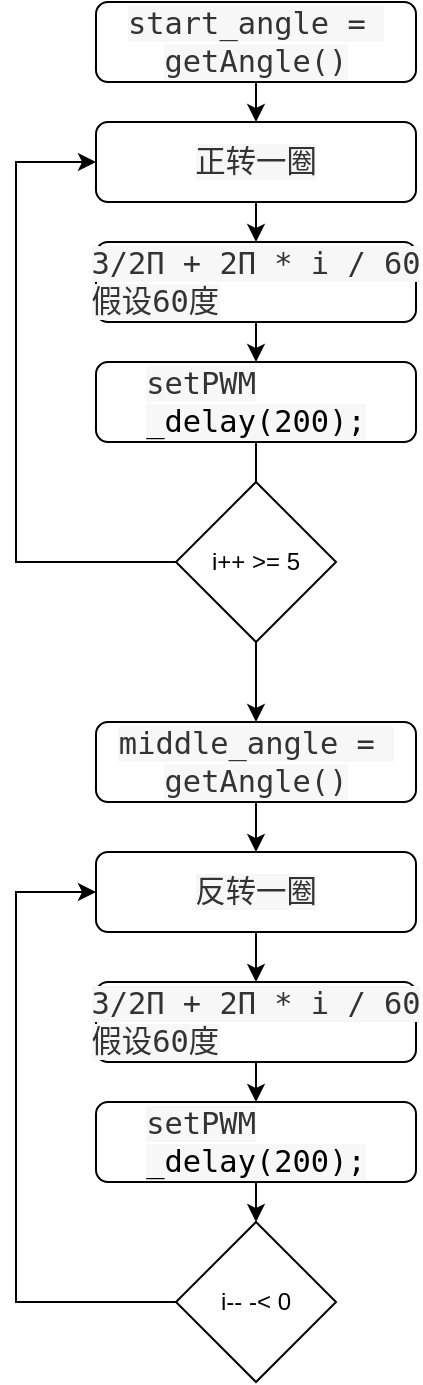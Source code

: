 <mxfile version="24.8.4">
  <diagram name="编码器校准" id="xJbsjqbS6_cpSzp8TfTc">
    <mxGraphModel dx="954" dy="558" grid="1" gridSize="10" guides="1" tooltips="1" connect="1" arrows="1" fold="1" page="1" pageScale="1" pageWidth="827" pageHeight="1169" math="0" shadow="0">
      <root>
        <mxCell id="0" />
        <mxCell id="1" parent="0" />
        <mxCell id="xKhOxyHbj1bSHCMPvie2-8" style="edgeStyle=orthogonalEdgeStyle;rounded=0;orthogonalLoop=1;jettySize=auto;html=1;exitX=0.5;exitY=1;exitDx=0;exitDy=0;entryX=0.5;entryY=0;entryDx=0;entryDy=0;" edge="1" parent="1" source="xKhOxyHbj1bSHCMPvie2-1" target="xKhOxyHbj1bSHCMPvie2-2">
          <mxGeometry relative="1" as="geometry" />
        </mxCell>
        <mxCell id="xKhOxyHbj1bSHCMPvie2-1" value="&lt;span style=&quot;color: rgb(51, 51, 51); font-family: Inconsolata, Consolas, Menlo, Monaco, &amp;quot;Andale Mono WT&amp;quot;, &amp;quot;Andale Mono&amp;quot;, &amp;quot;Lucida Console&amp;quot;, &amp;quot;DejaVu Sans Mono&amp;quot;, &amp;quot;Bitstream Vera Sans Mono&amp;quot;, &amp;quot;Courier New&amp;quot;, Courier, monospace; font-size: 15.2px; text-align: left; white-space: pre; background-color: rgb(247, 247, 247);&quot;&gt;start_angle = &lt;/span&gt;&lt;div&gt;&lt;span style=&quot;color: rgb(51, 51, 51); font-family: Inconsolata, Consolas, Menlo, Monaco, &amp;quot;Andale Mono WT&amp;quot;, &amp;quot;Andale Mono&amp;quot;, &amp;quot;Lucida Console&amp;quot;, &amp;quot;DejaVu Sans Mono&amp;quot;, &amp;quot;Bitstream Vera Sans Mono&amp;quot;, &amp;quot;Courier New&amp;quot;, Courier, monospace; font-size: 15.2px; text-align: left; white-space: pre; background-color: rgb(247, 247, 247);&quot;&gt;getAngle()&lt;/span&gt;&lt;/div&gt;" style="rounded=1;whiteSpace=wrap;html=1;" vertex="1" parent="1">
          <mxGeometry x="160" y="160" width="160" height="40" as="geometry" />
        </mxCell>
        <mxCell id="xKhOxyHbj1bSHCMPvie2-7" style="edgeStyle=orthogonalEdgeStyle;rounded=0;orthogonalLoop=1;jettySize=auto;html=1;exitX=0.5;exitY=1;exitDx=0;exitDy=0;entryX=0.5;entryY=0;entryDx=0;entryDy=0;" edge="1" parent="1" source="xKhOxyHbj1bSHCMPvie2-2" target="xKhOxyHbj1bSHCMPvie2-3">
          <mxGeometry relative="1" as="geometry" />
        </mxCell>
        <mxCell id="xKhOxyHbj1bSHCMPvie2-2" value="&lt;div style=&quot;text-align: left;&quot;&gt;&lt;font face=&quot;Inconsolata, Consolas, Menlo, Monaco, Andale Mono WT, Andale Mono, Lucida Console, DejaVu Sans Mono, Bitstream Vera Sans Mono, Courier New, Courier, monospace&quot; color=&quot;#333333&quot;&gt;&lt;span style=&quot;font-size: 15.2px; white-space: pre; background-color: rgb(247, 247, 247);&quot;&gt;正转一圈&lt;/span&gt;&lt;/font&gt;&lt;/div&gt;" style="rounded=1;whiteSpace=wrap;html=1;" vertex="1" parent="1">
          <mxGeometry x="160" y="220" width="160" height="40" as="geometry" />
        </mxCell>
        <mxCell id="xKhOxyHbj1bSHCMPvie2-9" style="edgeStyle=orthogonalEdgeStyle;rounded=0;orthogonalLoop=1;jettySize=auto;html=1;exitX=0.5;exitY=1;exitDx=0;exitDy=0;entryX=0.5;entryY=0;entryDx=0;entryDy=0;" edge="1" parent="1" source="xKhOxyHbj1bSHCMPvie2-3" target="xKhOxyHbj1bSHCMPvie2-4">
          <mxGeometry relative="1" as="geometry" />
        </mxCell>
        <mxCell id="xKhOxyHbj1bSHCMPvie2-3" value="&lt;div style=&quot;text-align: left;&quot;&gt;&lt;font face=&quot;Inconsolata, Consolas, Menlo, Monaco, Andale Mono WT, Andale Mono, Lucida Console, DejaVu Sans Mono, Bitstream Vera Sans Mono, Courier New, Courier, monospace&quot; color=&quot;#333333&quot;&gt;&lt;span style=&quot;font-size: 15.2px; white-space: pre; background-color: rgb(247, 247, 247);&quot;&gt;3/2Π + 2Π * i / 60&lt;/span&gt;&lt;/font&gt;&lt;/div&gt;&lt;div style=&quot;text-align: left;&quot;&gt;&lt;font face=&quot;Inconsolata, Consolas, Menlo, Monaco, Andale Mono WT, Andale Mono, Lucida Console, DejaVu Sans Mono, Bitstream Vera Sans Mono, Courier New, Courier, monospace&quot; color=&quot;#333333&quot;&gt;&lt;span style=&quot;font-size: 15.2px; white-space: pre; background-color: rgb(247, 247, 247);&quot;&gt;假设60度&lt;/span&gt;&lt;/font&gt;&lt;/div&gt;" style="rounded=1;whiteSpace=wrap;html=1;" vertex="1" parent="1">
          <mxGeometry x="160" y="280" width="160" height="40" as="geometry" />
        </mxCell>
        <mxCell id="xKhOxyHbj1bSHCMPvie2-10" style="edgeStyle=orthogonalEdgeStyle;rounded=0;orthogonalLoop=1;jettySize=auto;html=1;exitX=0.5;exitY=1;exitDx=0;exitDy=0;entryX=0.5;entryY=0;entryDx=0;entryDy=0;" edge="1" parent="1" source="xKhOxyHbj1bSHCMPvie2-4">
          <mxGeometry relative="1" as="geometry">
            <mxPoint x="240" y="480" as="targetPoint" />
          </mxGeometry>
        </mxCell>
        <mxCell id="xKhOxyHbj1bSHCMPvie2-4" value="&lt;div style=&quot;text-align: left;&quot;&gt;&lt;font face=&quot;Inconsolata, Consolas, Menlo, Monaco, Andale Mono WT, Andale Mono, Lucida Console, DejaVu Sans Mono, Bitstream Vera Sans Mono, Courier New, Courier, monospace&quot; color=&quot;#333333&quot;&gt;&lt;span style=&quot;font-size: 15.2px; white-space: pre; background-color: rgb(247, 247, 247);&quot;&gt;setPWM&lt;/span&gt;&lt;/font&gt;&lt;/div&gt;&lt;div style=&quot;text-align: left;&quot;&gt;&lt;span style=&quot;box-sizing: inherit; font-size: 15.2px; -webkit-tap-highlight-color: rgba(0, 0, 0, 0); text-size-adjust: none; scrollbar-color: hsla(var(--mono-hue), var(--mono-saturation), 50%, 0.3) hsla(var(--mono-hue), var(--mono-saturation), 50%, 0.1); scrollbar-width: thin; color: var(--code-theme-function); font-family: Inconsolata, Consolas, Menlo, Monaco, &amp;quot;Andale Mono WT&amp;quot;, &amp;quot;Andale Mono&amp;quot;, &amp;quot;Lucida Console&amp;quot;, &amp;quot;DejaVu Sans Mono&amp;quot;, &amp;quot;Bitstream Vera Sans Mono&amp;quot;, &amp;quot;Courier New&amp;quot;, Courier, monospace; white-space: pre; background-color: rgb(247, 247, 247);&quot; class=&quot;token function&quot;&gt;_delay&lt;/span&gt;&lt;span style=&quot;box-sizing: inherit; font-size: 15.2px; -webkit-tap-highlight-color: rgba(0, 0, 0, 0); text-size-adjust: none; scrollbar-color: hsla(var(--mono-hue), var(--mono-saturation), 50%, 0.3) hsla(var(--mono-hue), var(--mono-saturation), 50%, 0.1); scrollbar-width: thin; color: var(--code-theme-punctuation); font-family: Inconsolata, Consolas, Menlo, Monaco, &amp;quot;Andale Mono WT&amp;quot;, &amp;quot;Andale Mono&amp;quot;, &amp;quot;Lucida Console&amp;quot;, &amp;quot;DejaVu Sans Mono&amp;quot;, &amp;quot;Bitstream Vera Sans Mono&amp;quot;, &amp;quot;Courier New&amp;quot;, Courier, monospace; white-space: pre; background-color: rgb(247, 247, 247);&quot; class=&quot;token punctuation&quot;&gt;(&lt;/span&gt;&lt;span style=&quot;box-sizing: inherit; font-size: 15.2px; -webkit-tap-highlight-color: rgba(0, 0, 0, 0); text-size-adjust: none; scrollbar-color: hsla(var(--mono-hue), var(--mono-saturation), 50%, 0.3) hsla(var(--mono-hue), var(--mono-saturation), 50%, 0.1); scrollbar-width: thin; color: var(--code-theme-tag); font-family: Inconsolata, Consolas, Menlo, Monaco, &amp;quot;Andale Mono WT&amp;quot;, &amp;quot;Andale Mono&amp;quot;, &amp;quot;Lucida Console&amp;quot;, &amp;quot;DejaVu Sans Mono&amp;quot;, &amp;quot;Bitstream Vera Sans Mono&amp;quot;, &amp;quot;Courier New&amp;quot;, Courier, monospace; white-space: pre; background-color: rgb(247, 247, 247);&quot; class=&quot;token number&quot;&gt;200&lt;/span&gt;&lt;span style=&quot;box-sizing: inherit; font-size: 15.2px; -webkit-tap-highlight-color: rgba(0, 0, 0, 0); text-size-adjust: none; scrollbar-color: hsla(var(--mono-hue), var(--mono-saturation), 50%, 0.3) hsla(var(--mono-hue), var(--mono-saturation), 50%, 0.1); scrollbar-width: thin; color: var(--code-theme-punctuation); font-family: Inconsolata, Consolas, Menlo, Monaco, &amp;quot;Andale Mono WT&amp;quot;, &amp;quot;Andale Mono&amp;quot;, &amp;quot;Lucida Console&amp;quot;, &amp;quot;DejaVu Sans Mono&amp;quot;, &amp;quot;Bitstream Vera Sans Mono&amp;quot;, &amp;quot;Courier New&amp;quot;, Courier, monospace; white-space: pre; background-color: rgb(247, 247, 247);&quot; class=&quot;token punctuation&quot;&gt;)&lt;/span&gt;&lt;span style=&quot;box-sizing: inherit; font-size: 15.2px; -webkit-tap-highlight-color: rgba(0, 0, 0, 0); text-size-adjust: none; scrollbar-color: hsla(var(--mono-hue), var(--mono-saturation), 50%, 0.3) hsla(var(--mono-hue), var(--mono-saturation), 50%, 0.1); scrollbar-width: thin; color: var(--code-theme-punctuation); font-family: Inconsolata, Consolas, Menlo, Monaco, &amp;quot;Andale Mono WT&amp;quot;, &amp;quot;Andale Mono&amp;quot;, &amp;quot;Lucida Console&amp;quot;, &amp;quot;DejaVu Sans Mono&amp;quot;, &amp;quot;Bitstream Vera Sans Mono&amp;quot;, &amp;quot;Courier New&amp;quot;, Courier, monospace; white-space: pre; background-color: rgb(247, 247, 247);&quot; class=&quot;token punctuation&quot;&gt;;&lt;/span&gt;&lt;font face=&quot;Inconsolata, Consolas, Menlo, Monaco, Andale Mono WT, Andale Mono, Lucida Console, DejaVu Sans Mono, Bitstream Vera Sans Mono, Courier New, Courier, monospace&quot; color=&quot;#333333&quot;&gt;&lt;span style=&quot;font-size: 15.2px; white-space: pre; background-color: rgb(247, 247, 247);&quot;&gt;&lt;/span&gt;&lt;/font&gt;&lt;/div&gt;" style="rounded=1;whiteSpace=wrap;html=1;" vertex="1" parent="1">
          <mxGeometry x="160" y="340" width="160" height="40" as="geometry" />
        </mxCell>
        <mxCell id="xKhOxyHbj1bSHCMPvie2-6" style="edgeStyle=orthogonalEdgeStyle;rounded=0;orthogonalLoop=1;jettySize=auto;html=1;entryX=0;entryY=0.5;entryDx=0;entryDy=0;exitX=0;exitY=0.5;exitDx=0;exitDy=0;" edge="1" parent="1" source="xKhOxyHbj1bSHCMPvie2-11" target="xKhOxyHbj1bSHCMPvie2-2">
          <mxGeometry relative="1" as="geometry">
            <mxPoint x="160" y="500" as="sourcePoint" />
            <Array as="points">
              <mxPoint x="120" y="440" />
              <mxPoint x="120" y="240" />
            </Array>
          </mxGeometry>
        </mxCell>
        <mxCell id="xKhOxyHbj1bSHCMPvie2-13" style="edgeStyle=orthogonalEdgeStyle;rounded=0;orthogonalLoop=1;jettySize=auto;html=1;exitX=0.5;exitY=1;exitDx=0;exitDy=0;entryX=0.5;entryY=0;entryDx=0;entryDy=0;" edge="1" parent="1" source="xKhOxyHbj1bSHCMPvie2-11" target="xKhOxyHbj1bSHCMPvie2-12">
          <mxGeometry relative="1" as="geometry" />
        </mxCell>
        <mxCell id="xKhOxyHbj1bSHCMPvie2-11" value="i++ &amp;gt;= 5" style="rhombus;whiteSpace=wrap;html=1;" vertex="1" parent="1">
          <mxGeometry x="200" y="400" width="80" height="80" as="geometry" />
        </mxCell>
        <mxCell id="xKhOxyHbj1bSHCMPvie2-15" style="edgeStyle=orthogonalEdgeStyle;rounded=0;orthogonalLoop=1;jettySize=auto;html=1;exitX=0.5;exitY=1;exitDx=0;exitDy=0;" edge="1" parent="1" source="xKhOxyHbj1bSHCMPvie2-12" target="xKhOxyHbj1bSHCMPvie2-14">
          <mxGeometry relative="1" as="geometry" />
        </mxCell>
        <mxCell id="xKhOxyHbj1bSHCMPvie2-12" value="&lt;span style=&quot;color: rgb(51, 51, 51); font-family: Inconsolata, Consolas, Menlo, Monaco, &amp;quot;Andale Mono WT&amp;quot;, &amp;quot;Andale Mono&amp;quot;, &amp;quot;Lucida Console&amp;quot;, &amp;quot;DejaVu Sans Mono&amp;quot;, &amp;quot;Bitstream Vera Sans Mono&amp;quot;, &amp;quot;Courier New&amp;quot;, Courier, monospace; font-size: 15.2px; text-align: left; white-space: pre; background-color: rgb(247, 247, 247);&quot;&gt;middle_angle = &lt;/span&gt;&lt;div&gt;&lt;span style=&quot;color: rgb(51, 51, 51); font-family: Inconsolata, Consolas, Menlo, Monaco, &amp;quot;Andale Mono WT&amp;quot;, &amp;quot;Andale Mono&amp;quot;, &amp;quot;Lucida Console&amp;quot;, &amp;quot;DejaVu Sans Mono&amp;quot;, &amp;quot;Bitstream Vera Sans Mono&amp;quot;, &amp;quot;Courier New&amp;quot;, Courier, monospace; font-size: 15.2px; text-align: left; white-space: pre; background-color: rgb(247, 247, 247);&quot;&gt;getAngle()&lt;/span&gt;&lt;/div&gt;" style="rounded=1;whiteSpace=wrap;html=1;" vertex="1" parent="1">
          <mxGeometry x="160" y="520" width="160" height="40" as="geometry" />
        </mxCell>
        <mxCell id="xKhOxyHbj1bSHCMPvie2-17" style="edgeStyle=orthogonalEdgeStyle;rounded=0;orthogonalLoop=1;jettySize=auto;html=1;exitX=0.5;exitY=1;exitDx=0;exitDy=0;" edge="1" parent="1" source="xKhOxyHbj1bSHCMPvie2-14" target="xKhOxyHbj1bSHCMPvie2-16">
          <mxGeometry relative="1" as="geometry" />
        </mxCell>
        <mxCell id="xKhOxyHbj1bSHCMPvie2-14" value="&lt;div style=&quot;text-align: left;&quot;&gt;&lt;font face=&quot;Inconsolata, Consolas, Menlo, Monaco, Andale Mono WT, Andale Mono, Lucida Console, DejaVu Sans Mono, Bitstream Vera Sans Mono, Courier New, Courier, monospace&quot; color=&quot;#333333&quot;&gt;&lt;span style=&quot;font-size: 15.2px; white-space: pre; background-color: rgb(247, 247, 247);&quot;&gt;反转一圈&lt;/span&gt;&lt;/font&gt;&lt;/div&gt;" style="rounded=1;whiteSpace=wrap;html=1;" vertex="1" parent="1">
          <mxGeometry x="160" y="585" width="160" height="40" as="geometry" />
        </mxCell>
        <mxCell id="xKhOxyHbj1bSHCMPvie2-19" style="edgeStyle=orthogonalEdgeStyle;rounded=0;orthogonalLoop=1;jettySize=auto;html=1;exitX=0.5;exitY=1;exitDx=0;exitDy=0;entryX=0.5;entryY=0;entryDx=0;entryDy=0;" edge="1" parent="1" source="xKhOxyHbj1bSHCMPvie2-16" target="xKhOxyHbj1bSHCMPvie2-18">
          <mxGeometry relative="1" as="geometry" />
        </mxCell>
        <mxCell id="xKhOxyHbj1bSHCMPvie2-16" value="&lt;div style=&quot;text-align: left;&quot;&gt;&lt;font face=&quot;Inconsolata, Consolas, Menlo, Monaco, Andale Mono WT, Andale Mono, Lucida Console, DejaVu Sans Mono, Bitstream Vera Sans Mono, Courier New, Courier, monospace&quot; color=&quot;#333333&quot;&gt;&lt;span style=&quot;font-size: 15.2px; white-space: pre; background-color: rgb(247, 247, 247);&quot;&gt;3/2Π + 2Π * i / 60&lt;/span&gt;&lt;/font&gt;&lt;/div&gt;&lt;div style=&quot;text-align: left;&quot;&gt;&lt;font face=&quot;Inconsolata, Consolas, Menlo, Monaco, Andale Mono WT, Andale Mono, Lucida Console, DejaVu Sans Mono, Bitstream Vera Sans Mono, Courier New, Courier, monospace&quot; color=&quot;#333333&quot;&gt;&lt;span style=&quot;font-size: 15.2px; white-space: pre; background-color: rgb(247, 247, 247);&quot;&gt;假设60度&lt;/span&gt;&lt;/font&gt;&lt;/div&gt;" style="rounded=1;whiteSpace=wrap;html=1;" vertex="1" parent="1">
          <mxGeometry x="160" y="650" width="160" height="40" as="geometry" />
        </mxCell>
        <mxCell id="xKhOxyHbj1bSHCMPvie2-21" style="edgeStyle=orthogonalEdgeStyle;rounded=0;orthogonalLoop=1;jettySize=auto;html=1;exitX=0.5;exitY=1;exitDx=0;exitDy=0;entryX=0.5;entryY=0;entryDx=0;entryDy=0;" edge="1" parent="1" source="xKhOxyHbj1bSHCMPvie2-18" target="xKhOxyHbj1bSHCMPvie2-20">
          <mxGeometry relative="1" as="geometry" />
        </mxCell>
        <mxCell id="xKhOxyHbj1bSHCMPvie2-18" value="&lt;div style=&quot;text-align: left;&quot;&gt;&lt;font face=&quot;Inconsolata, Consolas, Menlo, Monaco, Andale Mono WT, Andale Mono, Lucida Console, DejaVu Sans Mono, Bitstream Vera Sans Mono, Courier New, Courier, monospace&quot; color=&quot;#333333&quot;&gt;&lt;span style=&quot;font-size: 15.2px; white-space: pre; background-color: rgb(247, 247, 247);&quot;&gt;setPWM&lt;/span&gt;&lt;/font&gt;&lt;/div&gt;&lt;div style=&quot;text-align: left;&quot;&gt;&lt;span style=&quot;box-sizing: inherit; font-size: 15.2px; -webkit-tap-highlight-color: rgba(0, 0, 0, 0); text-size-adjust: none; scrollbar-color: hsla(var(--mono-hue), var(--mono-saturation), 50%, 0.3) hsla(var(--mono-hue), var(--mono-saturation), 50%, 0.1); scrollbar-width: thin; color: var(--code-theme-function); font-family: Inconsolata, Consolas, Menlo, Monaco, &amp;quot;Andale Mono WT&amp;quot;, &amp;quot;Andale Mono&amp;quot;, &amp;quot;Lucida Console&amp;quot;, &amp;quot;DejaVu Sans Mono&amp;quot;, &amp;quot;Bitstream Vera Sans Mono&amp;quot;, &amp;quot;Courier New&amp;quot;, Courier, monospace; white-space: pre; background-color: rgb(247, 247, 247);&quot; class=&quot;token function&quot;&gt;_delay&lt;/span&gt;&lt;span style=&quot;box-sizing: inherit; font-size: 15.2px; -webkit-tap-highlight-color: rgba(0, 0, 0, 0); text-size-adjust: none; scrollbar-color: hsla(var(--mono-hue), var(--mono-saturation), 50%, 0.3) hsla(var(--mono-hue), var(--mono-saturation), 50%, 0.1); scrollbar-width: thin; color: var(--code-theme-punctuation); font-family: Inconsolata, Consolas, Menlo, Monaco, &amp;quot;Andale Mono WT&amp;quot;, &amp;quot;Andale Mono&amp;quot;, &amp;quot;Lucida Console&amp;quot;, &amp;quot;DejaVu Sans Mono&amp;quot;, &amp;quot;Bitstream Vera Sans Mono&amp;quot;, &amp;quot;Courier New&amp;quot;, Courier, monospace; white-space: pre; background-color: rgb(247, 247, 247);&quot; class=&quot;token punctuation&quot;&gt;(&lt;/span&gt;&lt;span style=&quot;box-sizing: inherit; font-size: 15.2px; -webkit-tap-highlight-color: rgba(0, 0, 0, 0); text-size-adjust: none; scrollbar-color: hsla(var(--mono-hue), var(--mono-saturation), 50%, 0.3) hsla(var(--mono-hue), var(--mono-saturation), 50%, 0.1); scrollbar-width: thin; color: var(--code-theme-tag); font-family: Inconsolata, Consolas, Menlo, Monaco, &amp;quot;Andale Mono WT&amp;quot;, &amp;quot;Andale Mono&amp;quot;, &amp;quot;Lucida Console&amp;quot;, &amp;quot;DejaVu Sans Mono&amp;quot;, &amp;quot;Bitstream Vera Sans Mono&amp;quot;, &amp;quot;Courier New&amp;quot;, Courier, monospace; white-space: pre; background-color: rgb(247, 247, 247);&quot; class=&quot;token number&quot;&gt;200&lt;/span&gt;&lt;span style=&quot;box-sizing: inherit; font-size: 15.2px; -webkit-tap-highlight-color: rgba(0, 0, 0, 0); text-size-adjust: none; scrollbar-color: hsla(var(--mono-hue), var(--mono-saturation), 50%, 0.3) hsla(var(--mono-hue), var(--mono-saturation), 50%, 0.1); scrollbar-width: thin; color: var(--code-theme-punctuation); font-family: Inconsolata, Consolas, Menlo, Monaco, &amp;quot;Andale Mono WT&amp;quot;, &amp;quot;Andale Mono&amp;quot;, &amp;quot;Lucida Console&amp;quot;, &amp;quot;DejaVu Sans Mono&amp;quot;, &amp;quot;Bitstream Vera Sans Mono&amp;quot;, &amp;quot;Courier New&amp;quot;, Courier, monospace; white-space: pre; background-color: rgb(247, 247, 247);&quot; class=&quot;token punctuation&quot;&gt;)&lt;/span&gt;&lt;span style=&quot;box-sizing: inherit; font-size: 15.2px; -webkit-tap-highlight-color: rgba(0, 0, 0, 0); text-size-adjust: none; scrollbar-color: hsla(var(--mono-hue), var(--mono-saturation), 50%, 0.3) hsla(var(--mono-hue), var(--mono-saturation), 50%, 0.1); scrollbar-width: thin; color: var(--code-theme-punctuation); font-family: Inconsolata, Consolas, Menlo, Monaco, &amp;quot;Andale Mono WT&amp;quot;, &amp;quot;Andale Mono&amp;quot;, &amp;quot;Lucida Console&amp;quot;, &amp;quot;DejaVu Sans Mono&amp;quot;, &amp;quot;Bitstream Vera Sans Mono&amp;quot;, &amp;quot;Courier New&amp;quot;, Courier, monospace; white-space: pre; background-color: rgb(247, 247, 247);&quot; class=&quot;token punctuation&quot;&gt;;&lt;/span&gt;&lt;font face=&quot;Inconsolata, Consolas, Menlo, Monaco, Andale Mono WT, Andale Mono, Lucida Console, DejaVu Sans Mono, Bitstream Vera Sans Mono, Courier New, Courier, monospace&quot; color=&quot;#333333&quot;&gt;&lt;span style=&quot;font-size: 15.2px; white-space: pre; background-color: rgb(247, 247, 247);&quot;&gt;&lt;/span&gt;&lt;/font&gt;&lt;/div&gt;" style="rounded=1;whiteSpace=wrap;html=1;" vertex="1" parent="1">
          <mxGeometry x="160" y="710" width="160" height="40" as="geometry" />
        </mxCell>
        <mxCell id="xKhOxyHbj1bSHCMPvie2-23" style="edgeStyle=orthogonalEdgeStyle;rounded=0;orthogonalLoop=1;jettySize=auto;html=1;exitX=0;exitY=0.5;exitDx=0;exitDy=0;entryX=0;entryY=0.5;entryDx=0;entryDy=0;" edge="1" parent="1" source="xKhOxyHbj1bSHCMPvie2-20" target="xKhOxyHbj1bSHCMPvie2-14">
          <mxGeometry relative="1" as="geometry">
            <Array as="points">
              <mxPoint x="120" y="810" />
              <mxPoint x="120" y="605" />
            </Array>
          </mxGeometry>
        </mxCell>
        <mxCell id="xKhOxyHbj1bSHCMPvie2-20" value="i-- -&amp;lt; 0" style="rhombus;whiteSpace=wrap;html=1;" vertex="1" parent="1">
          <mxGeometry x="200" y="770" width="80" height="80" as="geometry" />
        </mxCell>
      </root>
    </mxGraphModel>
  </diagram>
</mxfile>
